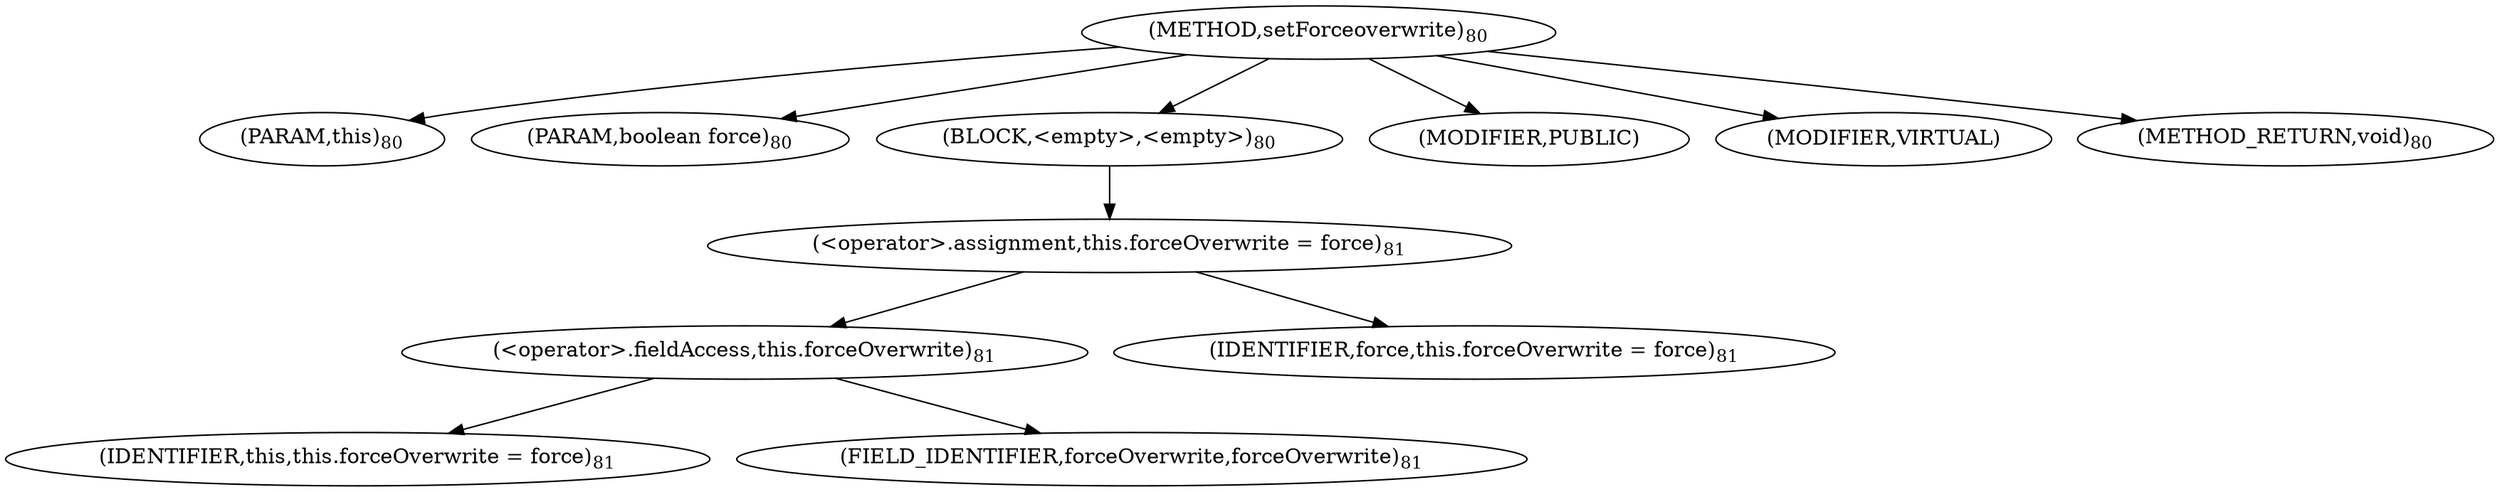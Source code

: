 digraph "setForceoverwrite" {  
"34" [label = <(METHOD,setForceoverwrite)<SUB>80</SUB>> ]
"35" [label = <(PARAM,this)<SUB>80</SUB>> ]
"36" [label = <(PARAM,boolean force)<SUB>80</SUB>> ]
"37" [label = <(BLOCK,&lt;empty&gt;,&lt;empty&gt;)<SUB>80</SUB>> ]
"38" [label = <(&lt;operator&gt;.assignment,this.forceOverwrite = force)<SUB>81</SUB>> ]
"39" [label = <(&lt;operator&gt;.fieldAccess,this.forceOverwrite)<SUB>81</SUB>> ]
"40" [label = <(IDENTIFIER,this,this.forceOverwrite = force)<SUB>81</SUB>> ]
"41" [label = <(FIELD_IDENTIFIER,forceOverwrite,forceOverwrite)<SUB>81</SUB>> ]
"42" [label = <(IDENTIFIER,force,this.forceOverwrite = force)<SUB>81</SUB>> ]
"43" [label = <(MODIFIER,PUBLIC)> ]
"44" [label = <(MODIFIER,VIRTUAL)> ]
"45" [label = <(METHOD_RETURN,void)<SUB>80</SUB>> ]
  "34" -> "35" 
  "34" -> "36" 
  "34" -> "37" 
  "34" -> "43" 
  "34" -> "44" 
  "34" -> "45" 
  "37" -> "38" 
  "38" -> "39" 
  "38" -> "42" 
  "39" -> "40" 
  "39" -> "41" 
}
